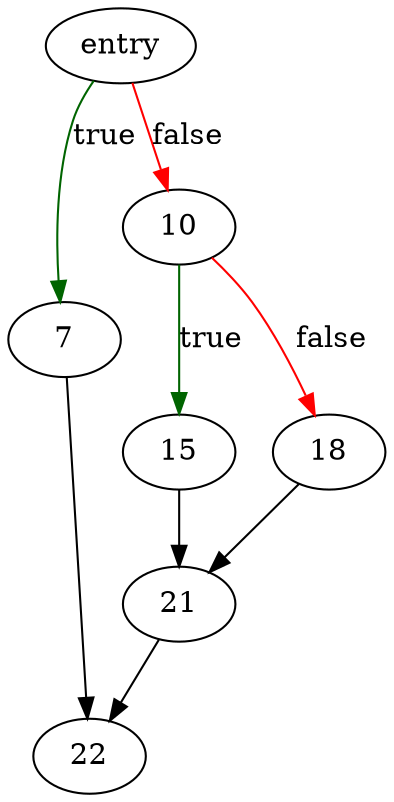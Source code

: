 digraph "setGetterMethod" {
	// Node definitions.
	1 [label=entry];
	7;
	10;
	15;
	18;
	21;
	22;

	// Edge definitions.
	1 -> 7 [
		color=darkgreen
		label=true
	];
	1 -> 10 [
		color=red
		label=false
	];
	7 -> 22;
	10 -> 15 [
		color=darkgreen
		label=true
	];
	10 -> 18 [
		color=red
		label=false
	];
	15 -> 21;
	18 -> 21;
	21 -> 22;
}